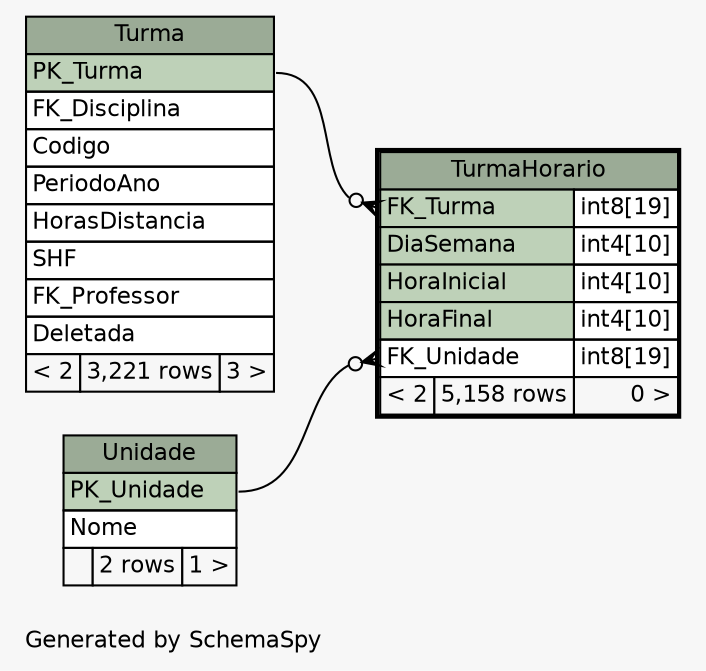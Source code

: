// dot 2.36.0 on Linux 3.13.0-24-generic
// SchemaSpy rev 590
digraph "oneDegreeRelationshipsDiagram" {
  graph [
    rankdir="RL"
    bgcolor="#f7f7f7"
    label="\nGenerated by SchemaSpy"
    labeljust="l"
    nodesep="0.18"
    ranksep="0.46"
    fontname="Helvetica"
    fontsize="11"
  ];
  node [
    fontname="Helvetica"
    fontsize="11"
    shape="plaintext"
  ];
  edge [
    arrowsize="0.8"
  ];
  "TurmaHorario":"FK_Turma":w -> "Turma":"PK_Turma":e [arrowhead=none dir=back arrowtail=crowodot];
  "TurmaHorario":"FK_Unidade":w -> "Unidade":"PK_Unidade":e [arrowhead=none dir=back arrowtail=crowodot];
  "Turma" [
    label=<
    <TABLE BORDER="0" CELLBORDER="1" CELLSPACING="0" BGCOLOR="#ffffff">
      <TR><TD COLSPAN="3" BGCOLOR="#9bab96" ALIGN="CENTER">Turma</TD></TR>
      <TR><TD PORT="PK_Turma" COLSPAN="3" BGCOLOR="#bed1b8" ALIGN="LEFT">PK_Turma</TD></TR>
      <TR><TD PORT="FK_Disciplina" COLSPAN="3" ALIGN="LEFT">FK_Disciplina</TD></TR>
      <TR><TD PORT="Codigo" COLSPAN="3" ALIGN="LEFT">Codigo</TD></TR>
      <TR><TD PORT="PeriodoAno" COLSPAN="3" ALIGN="LEFT">PeriodoAno</TD></TR>
      <TR><TD PORT="HorasDistancia" COLSPAN="3" ALIGN="LEFT">HorasDistancia</TD></TR>
      <TR><TD PORT="SHF" COLSPAN="3" ALIGN="LEFT">SHF</TD></TR>
      <TR><TD PORT="FK_Professor" COLSPAN="3" ALIGN="LEFT">FK_Professor</TD></TR>
      <TR><TD PORT="Deletada" COLSPAN="3" ALIGN="LEFT">Deletada</TD></TR>
      <TR><TD ALIGN="LEFT" BGCOLOR="#f7f7f7">&lt; 2</TD><TD ALIGN="RIGHT" BGCOLOR="#f7f7f7">3,221 rows</TD><TD ALIGN="RIGHT" BGCOLOR="#f7f7f7">3 &gt;</TD></TR>
    </TABLE>>
    URL="Turma.html"
    tooltip="Turma"
  ];
  "TurmaHorario" [
    label=<
    <TABLE BORDER="2" CELLBORDER="1" CELLSPACING="0" BGCOLOR="#ffffff">
      <TR><TD COLSPAN="3" BGCOLOR="#9bab96" ALIGN="CENTER">TurmaHorario</TD></TR>
      <TR><TD PORT="FK_Turma" COLSPAN="2" BGCOLOR="#bed1b8" ALIGN="LEFT">FK_Turma</TD><TD PORT="FK_Turma.type" ALIGN="LEFT">int8[19]</TD></TR>
      <TR><TD PORT="DiaSemana" COLSPAN="2" BGCOLOR="#bed1b8" ALIGN="LEFT">DiaSemana</TD><TD PORT="DiaSemana.type" ALIGN="LEFT">int4[10]</TD></TR>
      <TR><TD PORT="HoraInicial" COLSPAN="2" BGCOLOR="#bed1b8" ALIGN="LEFT">HoraInicial</TD><TD PORT="HoraInicial.type" ALIGN="LEFT">int4[10]</TD></TR>
      <TR><TD PORT="HoraFinal" COLSPAN="2" BGCOLOR="#bed1b8" ALIGN="LEFT">HoraFinal</TD><TD PORT="HoraFinal.type" ALIGN="LEFT">int4[10]</TD></TR>
      <TR><TD PORT="FK_Unidade" COLSPAN="2" ALIGN="LEFT">FK_Unidade</TD><TD PORT="FK_Unidade.type" ALIGN="LEFT">int8[19]</TD></TR>
      <TR><TD ALIGN="LEFT" BGCOLOR="#f7f7f7">&lt; 2</TD><TD ALIGN="RIGHT" BGCOLOR="#f7f7f7">5,158 rows</TD><TD ALIGN="RIGHT" BGCOLOR="#f7f7f7">0 &gt;</TD></TR>
    </TABLE>>
    URL="TurmaHorario.html"
    tooltip="TurmaHorario"
  ];
  "Unidade" [
    label=<
    <TABLE BORDER="0" CELLBORDER="1" CELLSPACING="0" BGCOLOR="#ffffff">
      <TR><TD COLSPAN="3" BGCOLOR="#9bab96" ALIGN="CENTER">Unidade</TD></TR>
      <TR><TD PORT="PK_Unidade" COLSPAN="3" BGCOLOR="#bed1b8" ALIGN="LEFT">PK_Unidade</TD></TR>
      <TR><TD PORT="Nome" COLSPAN="3" ALIGN="LEFT">Nome</TD></TR>
      <TR><TD ALIGN="LEFT" BGCOLOR="#f7f7f7">  </TD><TD ALIGN="RIGHT" BGCOLOR="#f7f7f7">2 rows</TD><TD ALIGN="RIGHT" BGCOLOR="#f7f7f7">1 &gt;</TD></TR>
    </TABLE>>
    URL="Unidade.html"
    tooltip="Unidade"
  ];
}
